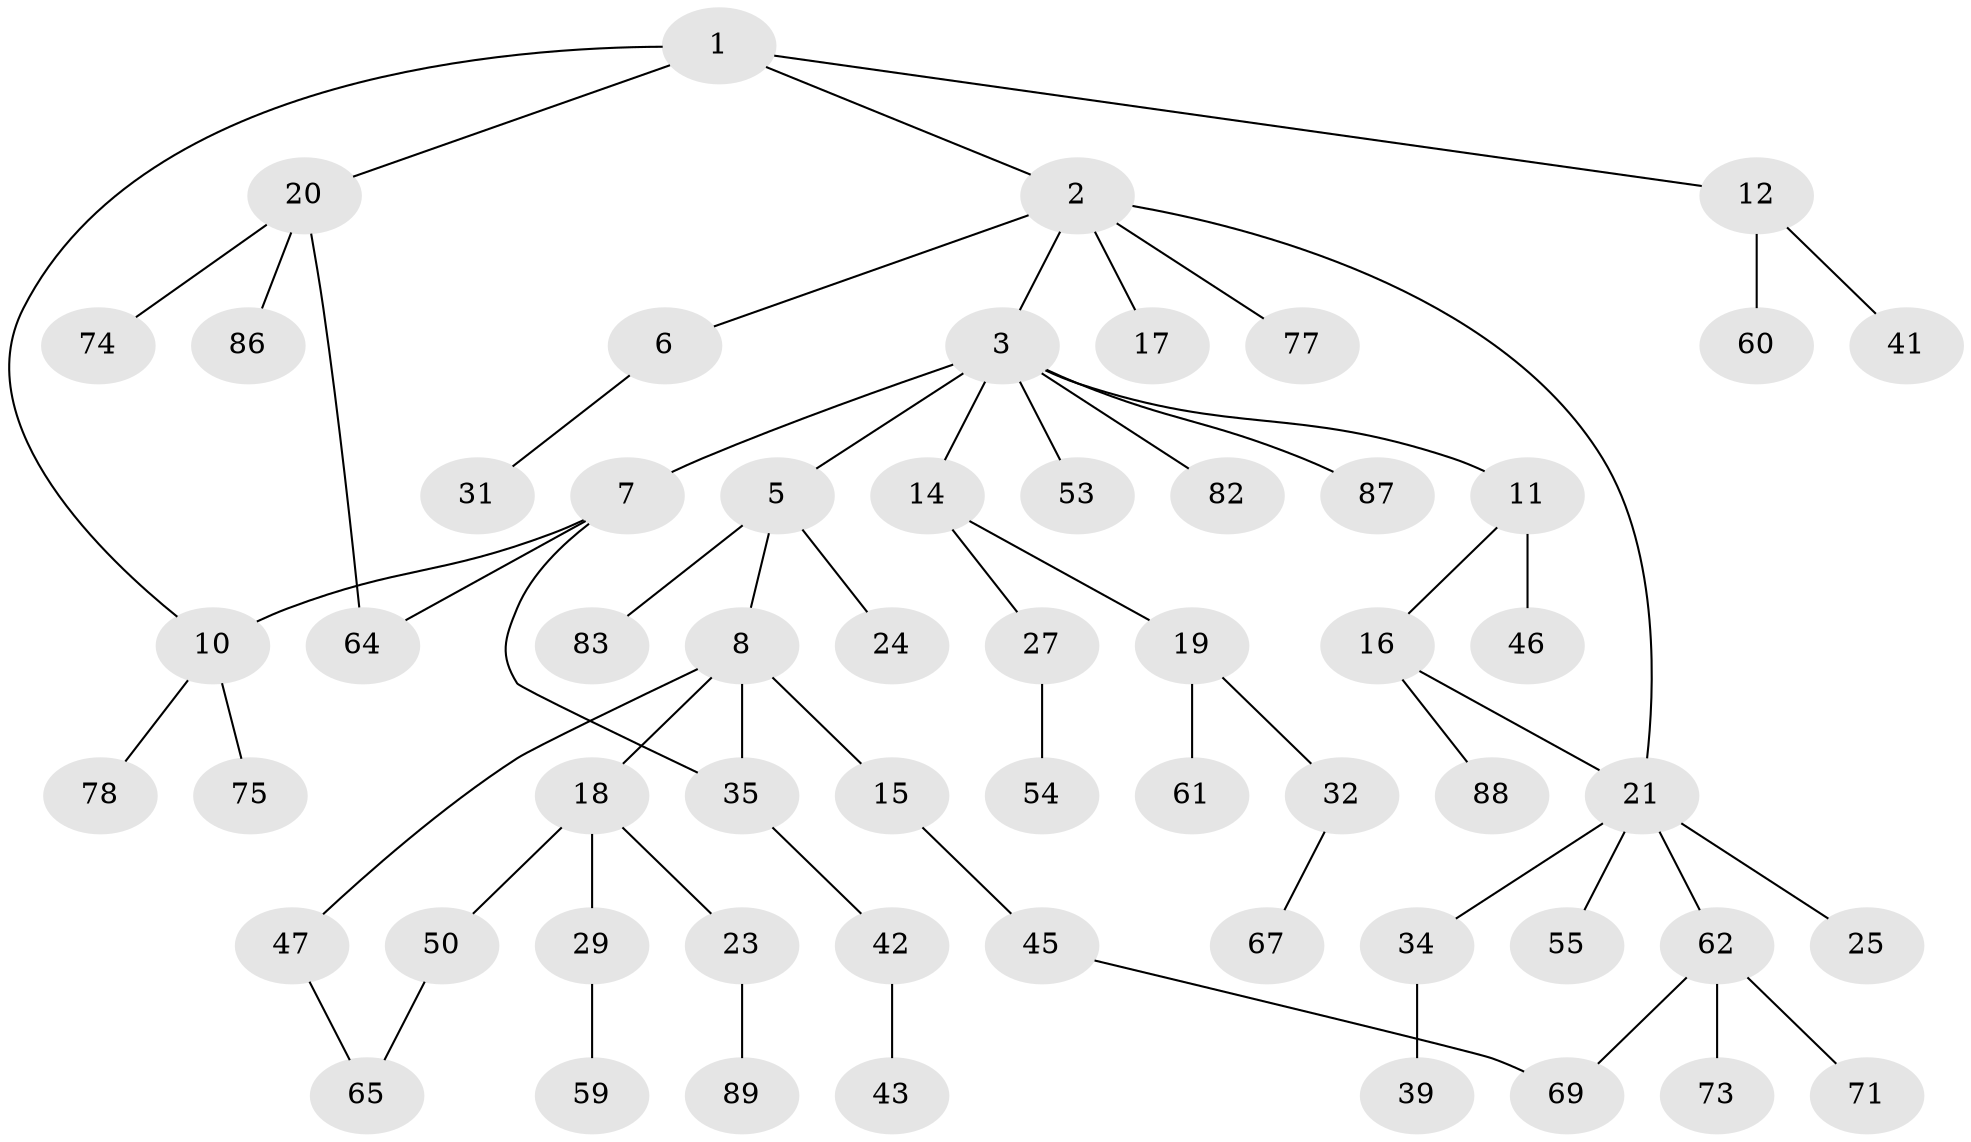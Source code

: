 // Generated by graph-tools (version 1.1) at 2025/23/03/03/25 07:23:32]
// undirected, 58 vertices, 63 edges
graph export_dot {
graph [start="1"]
  node [color=gray90,style=filled];
  1;
  2 [super="+13"];
  3 [super="+4"];
  5 [super="+49"];
  6 [super="+57"];
  7 [super="+9"];
  8 [super="+33"];
  10 [super="+72"];
  11 [super="+36"];
  12 [super="+63"];
  14;
  15 [super="+38"];
  16 [super="+48"];
  17 [super="+37"];
  18 [super="+28"];
  19 [super="+22"];
  20 [super="+44"];
  21 [super="+56"];
  23 [super="+26"];
  24 [super="+58"];
  25 [super="+52"];
  27 [super="+40"];
  29 [super="+30"];
  31 [super="+79"];
  32 [super="+51"];
  34 [super="+85"];
  35;
  39;
  41;
  42 [super="+68"];
  43 [super="+80"];
  45 [super="+81"];
  46;
  47;
  50;
  53;
  54;
  55 [super="+84"];
  59;
  60;
  61;
  62 [super="+66"];
  64 [super="+70"];
  65 [super="+76"];
  67;
  69;
  71;
  73;
  74;
  75;
  77;
  78;
  82;
  83;
  86;
  87;
  88;
  89;
  1 -- 2;
  1 -- 12;
  1 -- 20;
  1 -- 10;
  2 -- 3;
  2 -- 6;
  2 -- 17;
  2 -- 21;
  2 -- 77;
  3 -- 5;
  3 -- 7;
  3 -- 11;
  3 -- 14;
  3 -- 53;
  3 -- 82;
  3 -- 87;
  5 -- 8;
  5 -- 24;
  5 -- 83;
  6 -- 31;
  7 -- 35;
  7 -- 64;
  7 -- 10;
  8 -- 15;
  8 -- 18;
  8 -- 35;
  8 -- 47;
  10 -- 75;
  10 -- 78;
  11 -- 16;
  11 -- 46;
  12 -- 41;
  12 -- 60;
  14 -- 19;
  14 -- 27;
  15 -- 45;
  16 -- 88;
  16 -- 21;
  18 -- 23;
  18 -- 50;
  18 -- 29;
  19 -- 61;
  19 -- 32;
  20 -- 64;
  20 -- 74;
  20 -- 86;
  21 -- 25;
  21 -- 34;
  21 -- 55;
  21 -- 62;
  23 -- 89;
  27 -- 54;
  29 -- 59;
  32 -- 67;
  34 -- 39;
  35 -- 42;
  42 -- 43;
  45 -- 69;
  47 -- 65;
  50 -- 65;
  62 -- 71;
  62 -- 69;
  62 -- 73;
}
